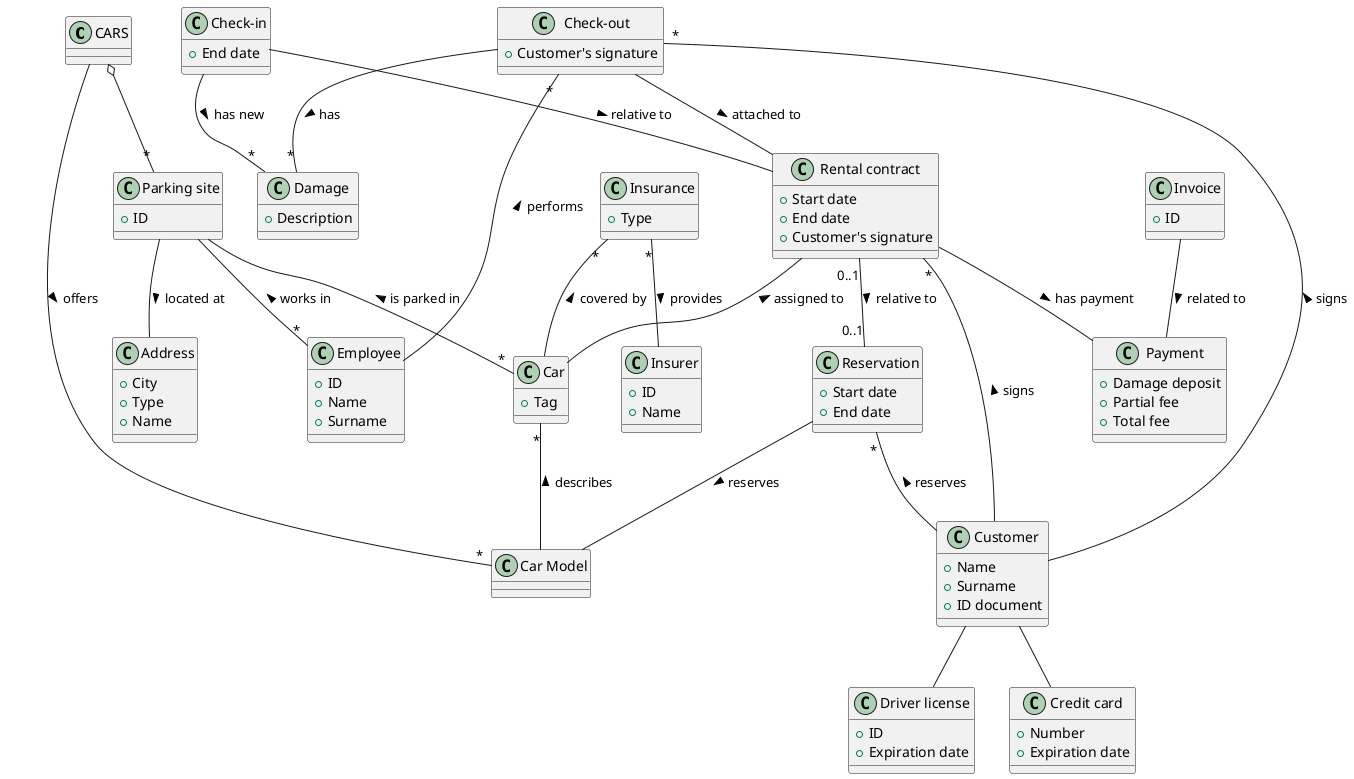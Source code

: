 @startuml

' CARS company
class CARS
class "Parking site" as ParkingSite
class Address
class Employee
class Car
class "Car Model" as CarModel
CARS o-- "*" ParkingSite
CARS -- "*" CarModel : offers >
ParkingSite -- "*" Car : is parked in <
ParkingSite -- "*" Employee : works in <
ParkingSite -- Address : located at >
Car "*" -- CarModel : describes <
Car : +Tag
ParkingSite : +ID
Address : +City
Address : +Type
Address : +Name
Employee : +ID
Employee : +Name
Employee : +Surname

' Insurances
class Insurer
class Insurance
Insurance "*" -- Insurer : provides >
Insurance "*" -- Car : covered by <
Insurer : +ID
Insurer : +Name
Insurance : +Type

' Customer
class Customer
class "Driver license" as DriverLicense
class "Credit card" as CreditCard
Customer -- DriverLicense
Customer -- CreditCard
Customer : +Name
Customer : +Surname
Customer : +ID document
DriverLicense : +ID
DriverLicense : +Expiration date

' Reservation
class Reservation
Reservation "*" -- Customer : reserves <
Reservation -- CarModel : reserves >
Reservation : +Start date
Reservation : +End date

' Check-out - Part 1
class "Rental contract" as RentalContract
class Payment
RentalContract "*" -- Customer : signs <
RentalContract "0..1" -- "0..1" Reservation : relative to >
RentalContract -- Payment : has payment >
RentalContract -- Car : assigned to <
RentalContract : +Start date
RentalContract : +End date
RentalContract : +Customer's signature
CreditCard : +Number
CreditCard : +Expiration date
Payment : +Damage deposit
Payment : +Partial fee
Payment : +Total fee

' Check-out - Part 2
class "Check-out" as Checkout
class Damage
Checkout -- RentalContract : attached to >
Checkout -- "*" Damage : has >
Checkout "*" -- Customer : signs <
Checkout "*" -- Employee : performs <
Checkout : +Customer's signature
Damage : +Description

' Check-in
class "Check-in" as Checkin
Checkin -- RentalContract : relative to >
Checkin -- "*" Damage : has new >
Checkin : +End date

' Invoice
class Invoice
Invoice -- Payment : related to >
Invoice : +ID

@enduml
